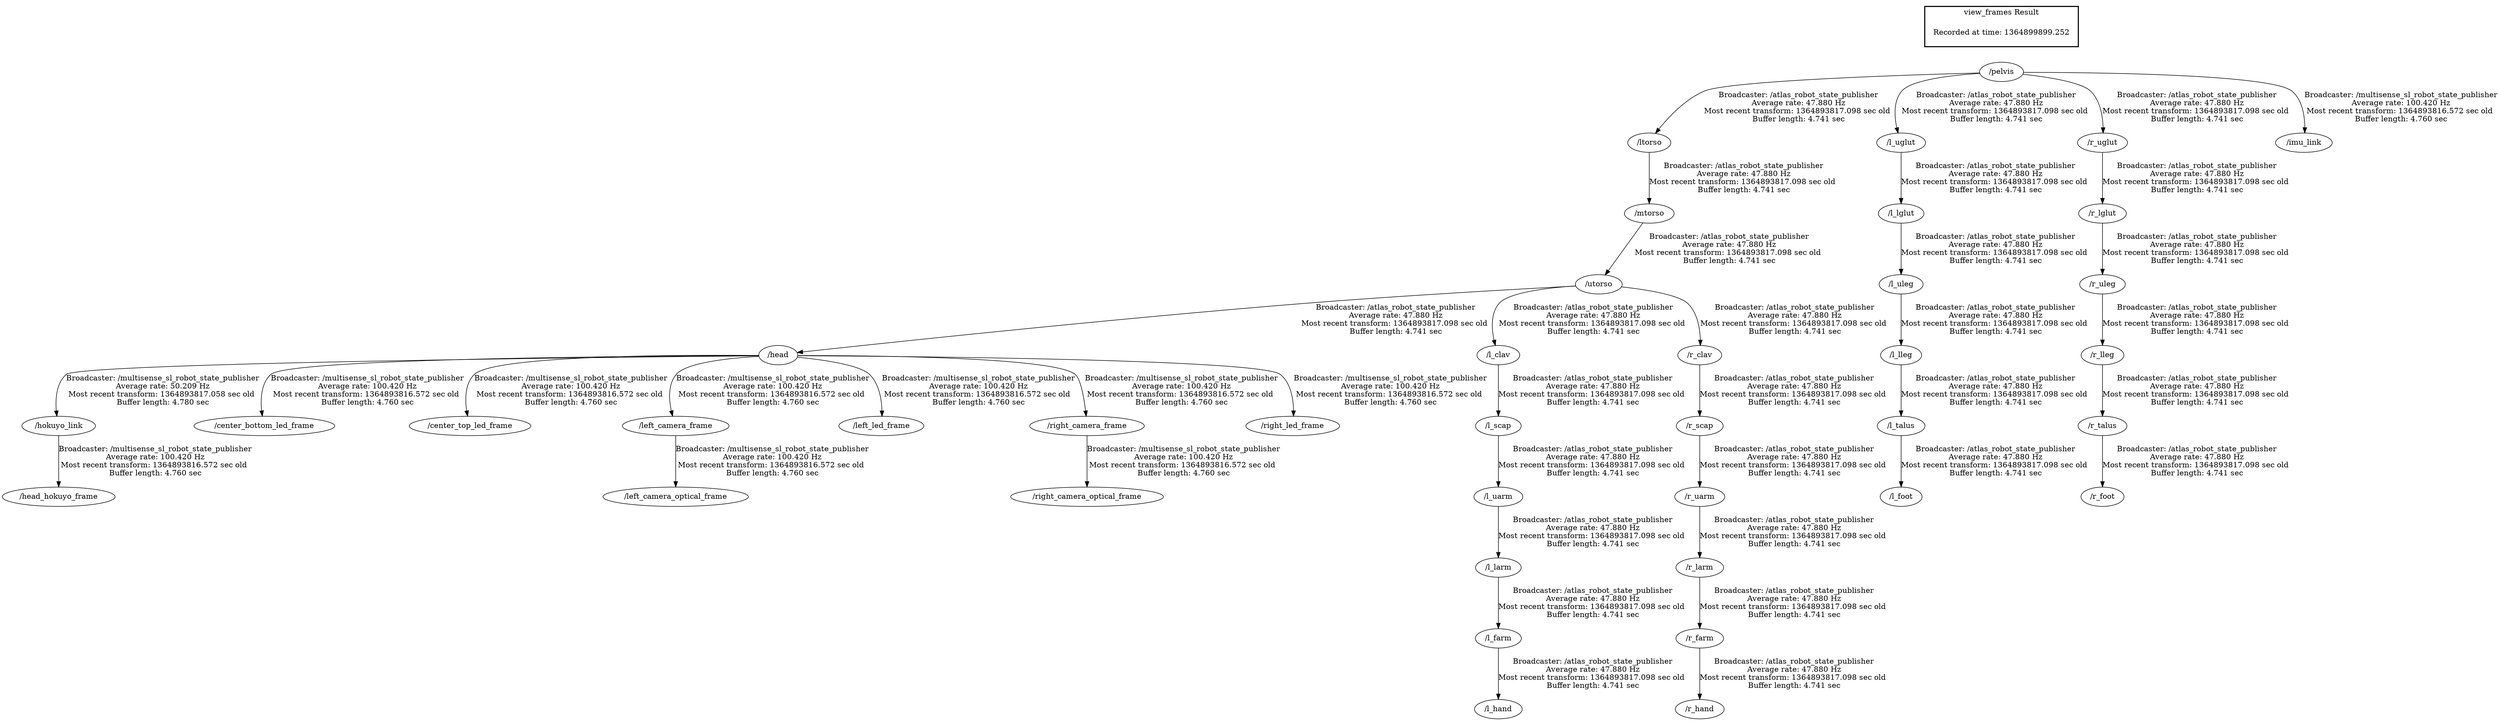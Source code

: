 digraph G {
"/head" -> "/hokuyo_link"[label="Broadcaster: /multisense_sl_robot_state_publisher\nAverage rate: 50.209 Hz\nMost recent transform: 1364893817.058 sec old \nBuffer length: 4.780 sec\n"];
"/utorso" -> "/head"[label="Broadcaster: /atlas_robot_state_publisher\nAverage rate: 47.880 Hz\nMost recent transform: 1364893817.098 sec old \nBuffer length: 4.741 sec\n"];
"/pelvis" -> "/ltorso"[label="Broadcaster: /atlas_robot_state_publisher\nAverage rate: 47.880 Hz\nMost recent transform: 1364893817.098 sec old \nBuffer length: 4.741 sec\n"];
"/ltorso" -> "/mtorso"[label="Broadcaster: /atlas_robot_state_publisher\nAverage rate: 47.880 Hz\nMost recent transform: 1364893817.098 sec old \nBuffer length: 4.741 sec\n"];
"/mtorso" -> "/utorso"[label="Broadcaster: /atlas_robot_state_publisher\nAverage rate: 47.880 Hz\nMost recent transform: 1364893817.098 sec old \nBuffer length: 4.741 sec\n"];
"/l_uarm" -> "/l_larm"[label="Broadcaster: /atlas_robot_state_publisher\nAverage rate: 47.880 Hz\nMost recent transform: 1364893817.098 sec old \nBuffer length: 4.741 sec\n"];
"/l_scap" -> "/l_uarm"[label="Broadcaster: /atlas_robot_state_publisher\nAverage rate: 47.880 Hz\nMost recent transform: 1364893817.098 sec old \nBuffer length: 4.741 sec\n"];
"/l_clav" -> "/l_scap"[label="Broadcaster: /atlas_robot_state_publisher\nAverage rate: 47.880 Hz\nMost recent transform: 1364893817.098 sec old \nBuffer length: 4.741 sec\n"];
"/l_farm" -> "/l_hand"[label="Broadcaster: /atlas_robot_state_publisher\nAverage rate: 47.880 Hz\nMost recent transform: 1364893817.098 sec old \nBuffer length: 4.741 sec\n"];
"/l_larm" -> "/l_farm"[label="Broadcaster: /atlas_robot_state_publisher\nAverage rate: 47.880 Hz\nMost recent transform: 1364893817.098 sec old \nBuffer length: 4.741 sec\n"];
"/utorso" -> "/l_clav"[label="Broadcaster: /atlas_robot_state_publisher\nAverage rate: 47.880 Hz\nMost recent transform: 1364893817.098 sec old \nBuffer length: 4.741 sec\n"];
"/l_uleg" -> "/l_lleg"[label="Broadcaster: /atlas_robot_state_publisher\nAverage rate: 47.880 Hz\nMost recent transform: 1364893817.098 sec old \nBuffer length: 4.741 sec\n"];
"/l_lglut" -> "/l_uleg"[label="Broadcaster: /atlas_robot_state_publisher\nAverage rate: 47.880 Hz\nMost recent transform: 1364893817.098 sec old \nBuffer length: 4.741 sec\n"];
"/l_talus" -> "/l_foot"[label="Broadcaster: /atlas_robot_state_publisher\nAverage rate: 47.880 Hz\nMost recent transform: 1364893817.098 sec old \nBuffer length: 4.741 sec\n"];
"/l_lleg" -> "/l_talus"[label="Broadcaster: /atlas_robot_state_publisher\nAverage rate: 47.880 Hz\nMost recent transform: 1364893817.098 sec old \nBuffer length: 4.741 sec\n"];
"/l_uglut" -> "/l_lglut"[label="Broadcaster: /atlas_robot_state_publisher\nAverage rate: 47.880 Hz\nMost recent transform: 1364893817.098 sec old \nBuffer length: 4.741 sec\n"];
"/pelvis" -> "/l_uglut"[label="Broadcaster: /atlas_robot_state_publisher\nAverage rate: 47.880 Hz\nMost recent transform: 1364893817.098 sec old \nBuffer length: 4.741 sec\n"];
"/r_uarm" -> "/r_larm"[label="Broadcaster: /atlas_robot_state_publisher\nAverage rate: 47.880 Hz\nMost recent transform: 1364893817.098 sec old \nBuffer length: 4.741 sec\n"];
"/r_scap" -> "/r_uarm"[label="Broadcaster: /atlas_robot_state_publisher\nAverage rate: 47.880 Hz\nMost recent transform: 1364893817.098 sec old \nBuffer length: 4.741 sec\n"];
"/r_clav" -> "/r_scap"[label="Broadcaster: /atlas_robot_state_publisher\nAverage rate: 47.880 Hz\nMost recent transform: 1364893817.098 sec old \nBuffer length: 4.741 sec\n"];
"/r_farm" -> "/r_hand"[label="Broadcaster: /atlas_robot_state_publisher\nAverage rate: 47.880 Hz\nMost recent transform: 1364893817.098 sec old \nBuffer length: 4.741 sec\n"];
"/r_larm" -> "/r_farm"[label="Broadcaster: /atlas_robot_state_publisher\nAverage rate: 47.880 Hz\nMost recent transform: 1364893817.098 sec old \nBuffer length: 4.741 sec\n"];
"/utorso" -> "/r_clav"[label="Broadcaster: /atlas_robot_state_publisher\nAverage rate: 47.880 Hz\nMost recent transform: 1364893817.098 sec old \nBuffer length: 4.741 sec\n"];
"/r_uleg" -> "/r_lleg"[label="Broadcaster: /atlas_robot_state_publisher\nAverage rate: 47.880 Hz\nMost recent transform: 1364893817.098 sec old \nBuffer length: 4.741 sec\n"];
"/r_lglut" -> "/r_uleg"[label="Broadcaster: /atlas_robot_state_publisher\nAverage rate: 47.880 Hz\nMost recent transform: 1364893817.098 sec old \nBuffer length: 4.741 sec\n"];
"/r_talus" -> "/r_foot"[label="Broadcaster: /atlas_robot_state_publisher\nAverage rate: 47.880 Hz\nMost recent transform: 1364893817.098 sec old \nBuffer length: 4.741 sec\n"];
"/r_lleg" -> "/r_talus"[label="Broadcaster: /atlas_robot_state_publisher\nAverage rate: 47.880 Hz\nMost recent transform: 1364893817.098 sec old \nBuffer length: 4.741 sec\n"];
"/r_uglut" -> "/r_lglut"[label="Broadcaster: /atlas_robot_state_publisher\nAverage rate: 47.880 Hz\nMost recent transform: 1364893817.098 sec old \nBuffer length: 4.741 sec\n"];
"/pelvis" -> "/r_uglut"[label="Broadcaster: /atlas_robot_state_publisher\nAverage rate: 47.880 Hz\nMost recent transform: 1364893817.098 sec old \nBuffer length: 4.741 sec\n"];
"/head" -> "/center_bottom_led_frame"[label="Broadcaster: /multisense_sl_robot_state_publisher\nAverage rate: 100.420 Hz\nMost recent transform: 1364893816.572 sec old \nBuffer length: 4.760 sec\n"];
"/head" -> "/center_top_led_frame"[label="Broadcaster: /multisense_sl_robot_state_publisher\nAverage rate: 100.420 Hz\nMost recent transform: 1364893816.572 sec old \nBuffer length: 4.760 sec\n"];
"/hokuyo_link" -> "/head_hokuyo_frame"[label="Broadcaster: /multisense_sl_robot_state_publisher\nAverage rate: 100.420 Hz\nMost recent transform: 1364893816.572 sec old \nBuffer length: 4.760 sec\n"];
"/pelvis" -> "/imu_link"[label="Broadcaster: /multisense_sl_robot_state_publisher\nAverage rate: 100.420 Hz\nMost recent transform: 1364893816.572 sec old \nBuffer length: 4.760 sec\n"];
"/head" -> "/left_camera_frame"[label="Broadcaster: /multisense_sl_robot_state_publisher\nAverage rate: 100.420 Hz\nMost recent transform: 1364893816.572 sec old \nBuffer length: 4.760 sec\n"];
"/left_camera_frame" -> "/left_camera_optical_frame"[label="Broadcaster: /multisense_sl_robot_state_publisher\nAverage rate: 100.420 Hz\nMost recent transform: 1364893816.572 sec old \nBuffer length: 4.760 sec\n"];
"/head" -> "/left_led_frame"[label="Broadcaster: /multisense_sl_robot_state_publisher\nAverage rate: 100.420 Hz\nMost recent transform: 1364893816.572 sec old \nBuffer length: 4.760 sec\n"];
"/head" -> "/right_camera_frame"[label="Broadcaster: /multisense_sl_robot_state_publisher\nAverage rate: 100.420 Hz\nMost recent transform: 1364893816.572 sec old \nBuffer length: 4.760 sec\n"];
"/right_camera_frame" -> "/right_camera_optical_frame"[label="Broadcaster: /multisense_sl_robot_state_publisher\nAverage rate: 100.420 Hz\nMost recent transform: 1364893816.572 sec old \nBuffer length: 4.760 sec\n"];
"/head" -> "/right_led_frame"[label="Broadcaster: /multisense_sl_robot_state_publisher\nAverage rate: 100.420 Hz\nMost recent transform: 1364893816.572 sec old \nBuffer length: 4.760 sec\n"];
edge [style=invis];
 subgraph cluster_legend { style=bold; color=black; label ="view_frames Result";
"Recorded at time: 1364899899.252"[ shape=plaintext ] ;
 }->"/pelvis";
}